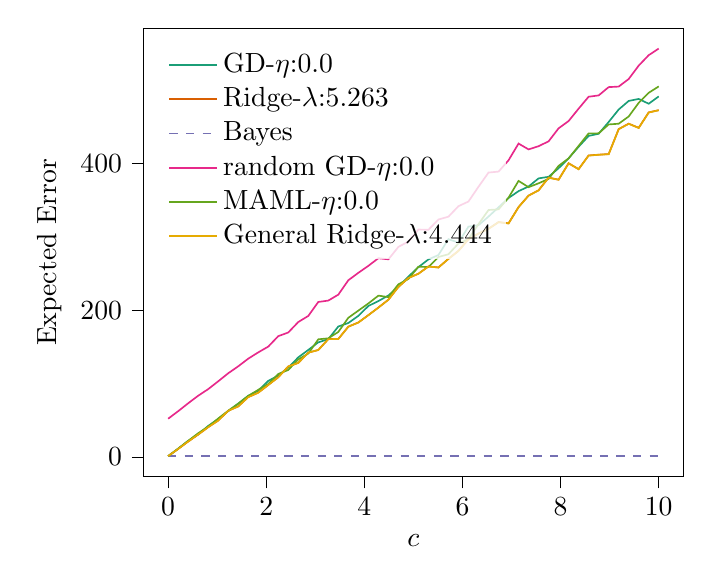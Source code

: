 % This file was created with tikzplotlib v0.10.1.
\begin{tikzpicture}

\definecolor{chocolate217952}{RGB}{217,95,2}
\definecolor{darkcyan27158119}{RGB}{27,158,119}
\definecolor{darkgray176}{RGB}{176,176,176}
\definecolor{deeppink23141138}{RGB}{231,41,138}
\definecolor{lightslategray117112179}{RGB}{117,112,179}
\definecolor{olivedrab10216630}{RGB}{102,166,30}
\definecolor{orange2301712}{RGB}{230,171,2}

\begin{axis}[
legend cell align={left},
legend style={
  fill opacity=0.8,
  draw opacity=1,
  text opacity=1,
  at={(0.03,0.97)},
  anchor=north west,
  draw=none
},
tick align=outside,
tick pos=left,
x grid style={darkgray176},
xlabel={\(\displaystyle c\)},
xmin=-0.5, xmax=10.5,
xtick style={color=black},
y grid style={darkgray176},
ylabel={Expected Error},
ymin=-26.77, ymax=584.175,
ytick style={color=black}
]
\addplot [semithick, darkcyan27158119]
table {%
0 1.0
0.204 11.355
0.408 21.818
0.612 30.523
0.816 42.203
1.02 51.521
1.224 62.349
1.429 72.636
1.633 83.379
1.837 90.353
2.041 103.574
2.245 110.873
2.449 121.752
2.653 135.652
2.857 145.812
3.061 156.109
3.265 160.446
3.469 177.722
3.673 182.476
3.878 192.24
4.082 205.677
4.286 212.402
4.49 219.983
4.694 231.605
4.898 245.723
5.102 258.631
5.306 269.124
5.51 275.142
5.714 296.7
5.918 291.991
6.122 313.839
6.327 315.767
6.531 327.531
6.735 340.143
6.939 352.807
7.143 362.178
7.347 368.486
7.551 379.541
7.755 381.684
7.959 393.387
8.163 406.869
8.367 422.577
8.571 437.392
8.776 440.35
8.98 456.413
9.184 473.379
9.388 485.057
9.592 487.837
9.796 481.247
10 491.251
};
\addlegendentry{GD-$\eta$:0.0}
\addplot [semithick, chocolate217952]
table {%
0 1.032
0.204 10.825
0.408 20.923
0.612 30.503
0.816 40.471
1.02 49.529
1.224 62.84
1.429 68.839
1.633 81.53
1.837 87.528
2.041 98.039
2.245 108.565
2.449 123.283
2.653 128.155
2.857 142.125
3.061 145.699
3.265 160.563
3.469 160.7
3.673 177.488
3.878 183.211
4.082 193.222
4.286 203.512
4.49 214.25
4.694 231.755
4.898 243.861
5.102 249.66
5.306 259.524
5.51 258.173
5.714 269.937
5.918 280.803
6.122 296.723
6.327 304.354
6.531 310.944
6.735 320.0
6.939 318.281
7.143 340.448
7.347 356.116
7.551 363.32
7.755 380.616
7.959 377.836
8.163 400.165
8.367 392.178
8.571 410.776
8.776 411.874
8.98 412.654
9.184 446.728
9.388 454.11
9.592 448.434
9.796 469.475
10 472.541
};
\addlegendentry{Ridge-$\lambda$:5.263}
\addplot [semithick, lightslategray117112179, dashed]
table {%
0 1.0
0.204 1.0
0.408 1.0
0.612 1.0
0.816 1.0
1.02 1.0
1.224 1.0
1.429 1.0
1.633 1.0
1.837 1.0
2.041 1.0
2.245 1.0
2.449 1.0
2.653 1.0
2.857 1.0
3.061 1.0
3.265 1.0
3.469 1.0
3.673 1.0
3.878 1.0
4.082 1.0
4.286 1.0
4.49 1.0
4.694 1.0
4.898 1.0
5.102 1.0
5.306 1.0
5.51 1.0
5.714 1.0
5.918 1.0
6.122 1.0
6.327 1.0
6.531 1.0
6.735 1.0
6.939 1.0
7.143 1.0
7.347 1.0
7.551 1.0
7.755 1.0
7.959 1.0
8.163 1.0
8.367 1.0
8.571 1.0
8.776 1.0
8.98 1.0
9.184 1.0
9.388 1.0
9.592 1.0
9.796 1.0
10 1.0
};
\addlegendentry{Bayes}
\addplot [semithick, deeppink23141138]
table {%
0 52.003
0.204 62.248
0.408 73.051
0.612 83.329
0.816 92.326
1.02 102.982
1.224 113.92
1.429 123.447
1.633 133.87
1.837 142.454
2.041 150.295
2.245 164.561
2.449 169.544
2.653 183.811
2.857 192.116
3.061 211.145
3.265 213.03
3.469 221.115
3.673 240.72
3.878 250.876
4.082 260.389
4.286 270.777
4.49 269.209
4.694 286.194
4.898 293.51
5.102 309.84
5.306 309.53
5.51 323.509
5.714 327.375
5.918 341.651
6.122 348.043
6.327 368.196
6.531 387.487
6.735 388.787
6.939 404.202
7.143 427.013
7.347 419.034
7.551 423.409
7.755 430.028
7.959 447.754
8.163 457.681
8.367 474.545
8.571 490.809
8.776 492.626
8.98 503.931
9.184 504.635
9.388 514.935
9.592 533.23
9.796 547.438
10 556.405
};
\addlegendentry{random GD-$\eta$:0.0}
\addplot [semithick, olivedrab10216630]
table {%
0 1.01
0.204 11.161
0.408 21.914
0.612 32.22
0.816 41.245
1.02 52.312
1.224 62.914
1.429 72.51
1.633 83.049
1.837 91.404
2.041 99.313
2.245 113.031
2.449 118.479
2.653 132.867
2.857 140.86
3.061 160.228
3.265 161.599
3.469 170.286
3.673 189.564
3.878 199.399
4.082 209.122
4.286 219.775
4.49 217.779
4.694 235.203
4.898 242.478
5.102 259.266
5.306 258.665
5.51 272.433
5.714 276.175
5.918 290.829
6.122 296.747
6.327 317.266
6.531 336.466
6.735 337.342
6.939 353.306
7.143 376.111
7.347 367.554
7.551 372.822
7.755 378.844
7.959 396.624
8.163 406.753
8.367 423.798
8.571 440.799
8.776 440.959
8.98 453.049
9.184 454.052
9.388 463.895
9.592 482.474
9.796 496.185
10 504.847
};
\addlegendentry{MAML-$\eta$:0.0}
\addplot [semithick, orange2301712]
table {%
0 1.04
0.204 10.829
0.408 20.923
0.612 30.499
0.816 40.461
1.02 49.516
1.224 62.822
1.429 68.82
1.633 81.506
1.837 87.499
2.041 98.005
2.245 108.527
2.449 123.243
2.653 128.109
2.857 142.075
3.061 145.645
3.265 160.505
3.469 160.639
3.673 177.422
3.878 183.144
4.082 193.141
4.286 203.436
4.49 214.179
4.694 231.671
4.898 243.771
5.102 249.571
5.306 259.421
5.51 258.083
5.714 269.831
5.918 280.695
6.122 296.603
6.327 304.232
6.531 310.826
6.735 319.873
6.939 318.159
7.143 340.312
7.347 355.989
7.551 363.178
7.755 380.462
7.959 377.679
8.163 400.016
8.367 392.008
8.571 410.603
8.776 411.713
8.98 412.491
9.184 446.557
9.388 453.929
9.592 448.252
9.796 469.286
10 472.356
};
\addlegendentry{General Ridge-$\lambda$:4.444}
\end{axis}

\end{tikzpicture}

